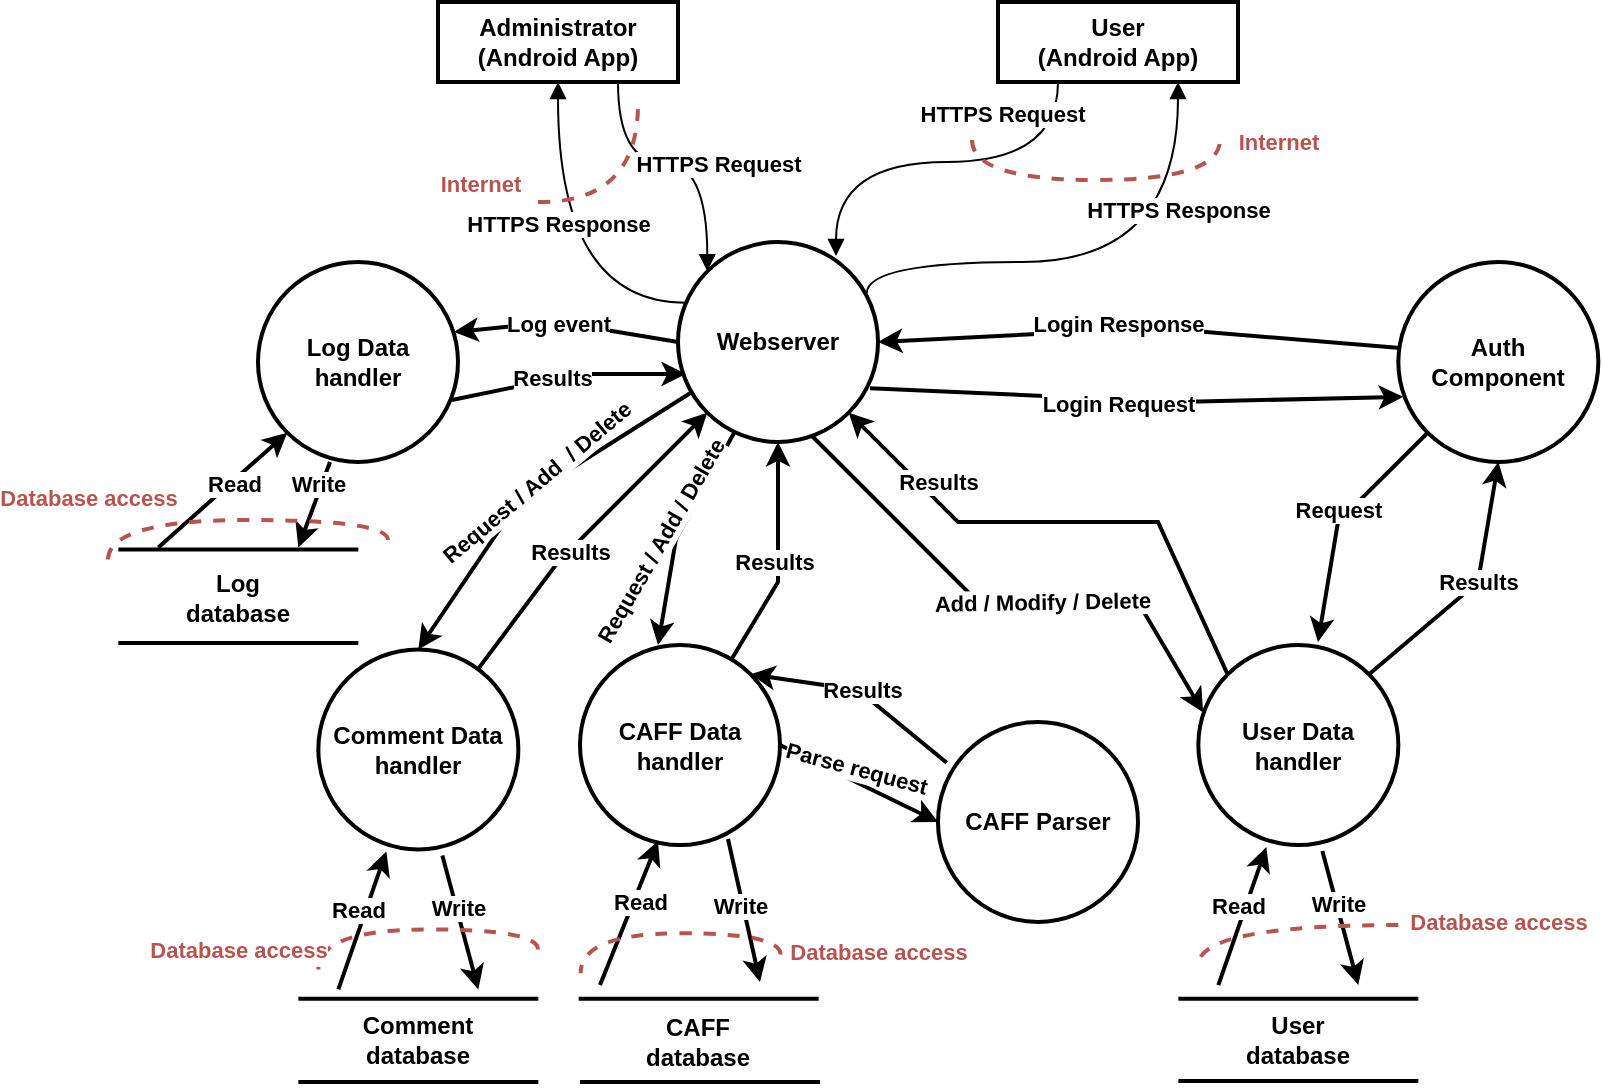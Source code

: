 <mxfile version="15.4.3" type="device"><diagram id="gDIaMn65C6JBm8iNF-iv" name="Page-1"><mxGraphModel dx="2249" dy="743" grid="1" gridSize="10" guides="1" tooltips="1" connect="1" arrows="1" fold="1" page="1" pageScale="1" pageWidth="827" pageHeight="1169" math="0" shadow="0"><root><mxCell id="0"/><mxCell id="1" parent="0"/><mxCell id="1IdtdEyrZIduLa7pmGp5-1" value="&lt;div&gt;&lt;b&gt;Webserver&lt;/b&gt;&lt;/div&gt;" style="ellipse;whiteSpace=wrap;html=1;aspect=fixed;strokeWidth=2;" parent="1" vertex="1"><mxGeometry x="240" y="180" width="100" height="100" as="geometry"/></mxCell><mxCell id="1IdtdEyrZIduLa7pmGp5-2" value="&lt;div&gt;&lt;b&gt;Administrator&lt;/b&gt;&lt;/div&gt;&lt;b&gt;(Android App)&lt;/b&gt;" style="rounded=0;whiteSpace=wrap;html=1;strokeWidth=2;" parent="1" vertex="1"><mxGeometry x="120" y="60" width="120" height="40" as="geometry"/></mxCell><mxCell id="1IdtdEyrZIduLa7pmGp5-3" value="&lt;div&gt;&lt;b&gt;User&lt;/b&gt;&lt;/div&gt;&lt;div&gt;&lt;b&gt;(Android App)&lt;/b&gt;&lt;/div&gt;" style="rounded=0;whiteSpace=wrap;html=1;strokeWidth=2;" parent="1" vertex="1"><mxGeometry x="400" y="60" width="120" height="40" as="geometry"/></mxCell><mxCell id="1IdtdEyrZIduLa7pmGp5-4" value="&lt;div&gt;&lt;b&gt;HTTPS Request&lt;/b&gt;&lt;/div&gt;" style="html=1;verticalAlign=bottom;endArrow=block;rounded=0;edgeStyle=orthogonalEdgeStyle;exitX=0.75;exitY=1;exitDx=0;exitDy=0;entryX=0;entryY=0;entryDx=0;entryDy=0;elbow=vertical;curved=1;" parent="1" source="1IdtdEyrZIduLa7pmGp5-2" target="1IdtdEyrZIduLa7pmGp5-1" edge="1"><mxGeometry x="0.359" y="5" width="80" relative="1" as="geometry"><mxPoint x="610" y="360" as="sourcePoint"/><mxPoint x="690" y="360" as="targetPoint"/><mxPoint as="offset"/></mxGeometry></mxCell><mxCell id="1IdtdEyrZIduLa7pmGp5-5" value="&lt;div&gt;&lt;b&gt;HTTPS Request&lt;/b&gt;&lt;/div&gt;" style="html=1;verticalAlign=bottom;endArrow=block;rounded=0;edgeStyle=orthogonalEdgeStyle;exitX=0.25;exitY=1;exitDx=0;exitDy=0;entryX=0.79;entryY=0.07;entryDx=0;entryDy=0;elbow=vertical;curved=1;entryPerimeter=0;" parent="1" source="1IdtdEyrZIduLa7pmGp5-3" target="1IdtdEyrZIduLa7pmGp5-1" edge="1"><mxGeometry x="-0.308" y="-15" width="80" relative="1" as="geometry"><mxPoint x="290" y="140" as="sourcePoint"/><mxPoint x="334.645" y="204.645" as="targetPoint"/><mxPoint as="offset"/></mxGeometry></mxCell><mxCell id="1IdtdEyrZIduLa7pmGp5-6" value="&lt;div&gt;&lt;b&gt;HTTPS Response&lt;/b&gt;&lt;/div&gt;" style="html=1;verticalAlign=bottom;endArrow=block;rounded=0;edgeStyle=orthogonalEdgeStyle;curved=1;elbow=vertical;exitX=0.04;exitY=0.304;exitDx=0;exitDy=0;entryX=0.5;entryY=1;entryDx=0;entryDy=0;exitPerimeter=0;" parent="1" source="1IdtdEyrZIduLa7pmGp5-1" target="1IdtdEyrZIduLa7pmGp5-2" edge="1"><mxGeometry x="0.083" width="80" relative="1" as="geometry"><mxPoint x="610" y="360" as="sourcePoint"/><mxPoint x="690" y="360" as="targetPoint"/><Array as="points"><mxPoint x="180" y="210"/></Array><mxPoint as="offset"/></mxGeometry></mxCell><mxCell id="1IdtdEyrZIduLa7pmGp5-7" value="&lt;div&gt;&lt;b&gt;HTTPS Response&lt;/b&gt;&lt;/div&gt;" style="html=1;verticalAlign=bottom;endArrow=block;rounded=0;edgeStyle=orthogonalEdgeStyle;curved=1;elbow=vertical;exitX=0.944;exitY=0.256;exitDx=0;exitDy=0;entryX=0.75;entryY=1;entryDx=0;entryDy=0;exitPerimeter=0;" parent="1" source="1IdtdEyrZIduLa7pmGp5-1" target="1IdtdEyrZIduLa7pmGp5-3" edge="1"><mxGeometry x="0.443" width="80" relative="1" as="geometry"><mxPoint x="250" y="240" as="sourcePoint"/><mxPoint x="190" y="140" as="targetPoint"/><Array as="points"><mxPoint x="490" y="190"/></Array><mxPoint as="offset"/></mxGeometry></mxCell><mxCell id="1IdtdEyrZIduLa7pmGp5-9" value="&lt;div&gt;&lt;b&gt;Auth&lt;/b&gt;&lt;/div&gt;&lt;div&gt;&lt;b&gt; Component&lt;br&gt;&lt;/b&gt;&lt;/div&gt;" style="ellipse;whiteSpace=wrap;html=1;aspect=fixed;strokeWidth=2;" parent="1" vertex="1"><mxGeometry x="600.17" y="190" width="100" height="100" as="geometry"/></mxCell><mxCell id="1IdtdEyrZIduLa7pmGp5-10" value="" style="endArrow=none;dashed=1;html=1;strokeWidth=2;rounded=0;edgeStyle=orthogonalEdgeStyle;curved=1;elbow=vertical;fillColor=#f8cecc;strokeColor=#b85450;" parent="1" edge="1"><mxGeometry width="50" height="50" relative="1" as="geometry"><mxPoint x="170" y="160" as="sourcePoint"/><mxPoint x="220" y="110" as="targetPoint"/></mxGeometry></mxCell><mxCell id="1IdtdEyrZIduLa7pmGp5-54" value="&lt;font color=&quot;#B85450&quot;&gt;&lt;b&gt;Internet&lt;/b&gt;&lt;/font&gt;" style="edgeLabel;html=1;align=center;verticalAlign=middle;resizable=0;points=[];" parent="1IdtdEyrZIduLa7pmGp5-10" vertex="1" connectable="0"><mxGeometry x="0.32" y="14" relative="1" as="geometry"><mxPoint x="-66" y="6" as="offset"/></mxGeometry></mxCell><mxCell id="1IdtdEyrZIduLa7pmGp5-17" value="" style="endArrow=none;dashed=1;html=1;strokeWidth=2;rounded=0;edgeStyle=orthogonalEdgeStyle;curved=1;elbow=vertical;fillColor=#f8cecc;strokeColor=#b85450;" parent="1" edge="1"><mxGeometry width="50" height="50" relative="1" as="geometry"><mxPoint x="387" y="129" as="sourcePoint"/><mxPoint x="511" y="129" as="targetPoint"/><Array as="points"><mxPoint x="387" y="149"/><mxPoint x="511" y="149"/></Array></mxGeometry></mxCell><mxCell id="1IdtdEyrZIduLa7pmGp5-55" value="&lt;b&gt;Internet&lt;/b&gt;" style="edgeLabel;html=1;align=center;verticalAlign=middle;resizable=0;points=[];fontColor=#B85450;" parent="1IdtdEyrZIduLa7pmGp5-17" vertex="1" connectable="0"><mxGeometry x="0.22" y="-3" relative="1" as="geometry"><mxPoint x="73" y="-22" as="offset"/></mxGeometry></mxCell><mxCell id="1IdtdEyrZIduLa7pmGp5-18" value="&lt;b&gt;User Data handler&lt;br&gt;&lt;/b&gt;" style="ellipse;whiteSpace=wrap;html=1;aspect=fixed;strokeWidth=2;" parent="1" vertex="1"><mxGeometry x="500.17" y="381.52" width="100" height="100" as="geometry"/></mxCell><mxCell id="1IdtdEyrZIduLa7pmGp5-19" value="&lt;b&gt;CAFF Data handler&lt;/b&gt;" style="ellipse;whiteSpace=wrap;html=1;aspect=fixed;strokeWidth=2;" parent="1" vertex="1"><mxGeometry x="191" y="381.52" width="100" height="100" as="geometry"/></mxCell><mxCell id="1IdtdEyrZIduLa7pmGp5-20" value="&lt;b&gt;CAFF Parser&lt;br&gt;&lt;/b&gt;" style="ellipse;whiteSpace=wrap;html=1;aspect=fixed;strokeWidth=2;" parent="1" vertex="1"><mxGeometry x="370" y="420" width="100" height="100" as="geometry"/></mxCell><mxCell id="1IdtdEyrZIduLa7pmGp5-21" value="" style="endArrow=classic;html=1;rounded=0;strokeWidth=2;elbow=vertical;exitX=0.96;exitY=0.731;exitDx=0;exitDy=0;exitPerimeter=0;entryX=0.024;entryY=0.674;entryDx=0;entryDy=0;entryPerimeter=0;" parent="1" source="1IdtdEyrZIduLa7pmGp5-1" target="1IdtdEyrZIduLa7pmGp5-9" edge="1"><mxGeometry width="50" height="50" relative="1" as="geometry"><mxPoint x="490" y="290" as="sourcePoint"/><mxPoint x="640" y="253" as="targetPoint"/><Array as="points"><mxPoint x="490" y="260"/></Array></mxGeometry></mxCell><mxCell id="1IdtdEyrZIduLa7pmGp5-24" value="&lt;b&gt;Login Request&lt;br&gt;&lt;/b&gt;" style="edgeLabel;html=1;align=center;verticalAlign=middle;resizable=0;points=[];" parent="1IdtdEyrZIduLa7pmGp5-21" vertex="1" connectable="0"><mxGeometry x="0.155" y="2" relative="1" as="geometry"><mxPoint x="-30" y="3" as="offset"/></mxGeometry></mxCell><mxCell id="1IdtdEyrZIduLa7pmGp5-22" value="" style="endArrow=classic;html=1;rounded=0;strokeWidth=2;elbow=vertical;exitX=0.01;exitY=0.43;exitDx=0;exitDy=0;entryX=1;entryY=0.5;entryDx=0;entryDy=0;exitPerimeter=0;" parent="1" source="1IdtdEyrZIduLa7pmGp5-9" target="1IdtdEyrZIduLa7pmGp5-1" edge="1"><mxGeometry width="50" height="50" relative="1" as="geometry"><mxPoint x="490" y="290" as="sourcePoint"/><mxPoint x="540" y="240" as="targetPoint"/><Array as="points"><mxPoint x="480" y="223"/></Array></mxGeometry></mxCell><mxCell id="1IdtdEyrZIduLa7pmGp5-23" value="&lt;b&gt;Login Response&lt;br&gt;&lt;/b&gt;" style="edgeLabel;html=1;align=center;verticalAlign=middle;resizable=0;points=[];" parent="1IdtdEyrZIduLa7pmGp5-22" vertex="1" connectable="0"><mxGeometry x="0.205" y="2" relative="1" as="geometry"><mxPoint x="16" y="-6" as="offset"/></mxGeometry></mxCell><mxCell id="1IdtdEyrZIduLa7pmGp5-25" value="" style="endArrow=classic;html=1;rounded=0;strokeWidth=2;elbow=vertical;entryX=0.5;entryY=1;entryDx=0;entryDy=0;" parent="1" source="1IdtdEyrZIduLa7pmGp5-19" target="1IdtdEyrZIduLa7pmGp5-1" edge="1"><mxGeometry width="50" height="50" relative="1" as="geometry"><mxPoint x="80" y="390" as="sourcePoint"/><mxPoint x="376.355" y="459.995" as="targetPoint"/><Array as="points"><mxPoint x="290" y="350"/></Array></mxGeometry></mxCell><mxCell id="1IdtdEyrZIduLa7pmGp5-78" value="&lt;b&gt;Results&lt;/b&gt;" style="edgeLabel;html=1;align=center;verticalAlign=middle;resizable=0;points=[];fontColor=#000000;" parent="1IdtdEyrZIduLa7pmGp5-25" vertex="1" connectable="0"><mxGeometry x="0.068" y="1" relative="1" as="geometry"><mxPoint x="-1" y="6" as="offset"/></mxGeometry></mxCell><mxCell id="1IdtdEyrZIduLa7pmGp5-26" value="" style="endArrow=classic;html=1;rounded=0;strokeWidth=2;elbow=vertical;exitX=0.3;exitY=0.97;exitDx=0;exitDy=0;exitPerimeter=0;entryX=0.39;entryY=0;entryDx=0;entryDy=0;entryPerimeter=0;" parent="1" target="1IdtdEyrZIduLa7pmGp5-19" edge="1"><mxGeometry width="50" height="50" relative="1" as="geometry"><mxPoint x="268" y="275.5" as="sourcePoint"/><mxPoint x="220" y="381.52" as="targetPoint"/><Array as="points"><mxPoint x="239" y="328.5"/></Array></mxGeometry></mxCell><mxCell id="1IdtdEyrZIduLa7pmGp5-77" value="&lt;b&gt;Request / Add / Delete&lt;br&gt;&lt;/b&gt;" style="edgeLabel;html=1;align=center;verticalAlign=middle;resizable=0;points=[];fontColor=#000000;rotation=-60;" parent="1IdtdEyrZIduLa7pmGp5-26" vertex="1" connectable="0"><mxGeometry x="-0.185" y="1" relative="1" as="geometry"><mxPoint x="-16" y="13" as="offset"/></mxGeometry></mxCell><mxCell id="1IdtdEyrZIduLa7pmGp5-27" value="" style="endArrow=classic;html=1;rounded=0;strokeWidth=2;elbow=vertical;entryX=0.024;entryY=0.337;entryDx=0;entryDy=0;entryPerimeter=0;exitX=0.67;exitY=0.97;exitDx=0;exitDy=0;exitPerimeter=0;" parent="1" source="1IdtdEyrZIduLa7pmGp5-1" target="1IdtdEyrZIduLa7pmGp5-18" edge="1"><mxGeometry width="50" height="50" relative="1" as="geometry"><mxPoint x="320" y="300" as="sourcePoint"/><mxPoint x="130" y="380" as="targetPoint"/><Array as="points"><mxPoint x="390" y="360"/><mxPoint x="470" y="360"/></Array></mxGeometry></mxCell><mxCell id="1IdtdEyrZIduLa7pmGp5-76" value="&lt;b&gt;Add / Modify / Delete&lt;br&gt;&lt;/b&gt;" style="edgeLabel;html=1;align=center;verticalAlign=middle;resizable=0;points=[];fontColor=#000000;rotation=-1;" parent="1IdtdEyrZIduLa7pmGp5-27" vertex="1" connectable="0"><mxGeometry x="0.136" y="-3" relative="1" as="geometry"><mxPoint x="1" y="-3" as="offset"/></mxGeometry></mxCell><mxCell id="1IdtdEyrZIduLa7pmGp5-28" value="" style="endArrow=classic;html=1;rounded=0;strokeWidth=2;elbow=vertical;exitX=0;exitY=0;exitDx=0;exitDy=0;entryX=1;entryY=1;entryDx=0;entryDy=0;" parent="1" source="1IdtdEyrZIduLa7pmGp5-18" target="1IdtdEyrZIduLa7pmGp5-1" edge="1"><mxGeometry width="50" height="50" relative="1" as="geometry"><mxPoint x="490" y="330" as="sourcePoint"/><mxPoint x="540" y="280" as="targetPoint"/><Array as="points"><mxPoint x="480" y="320"/><mxPoint x="380" y="320"/></Array></mxGeometry></mxCell><mxCell id="1IdtdEyrZIduLa7pmGp5-75" value="&lt;b&gt;Results&lt;/b&gt;" style="edgeLabel;html=1;align=center;verticalAlign=middle;resizable=0;points=[];fontColor=#000000;rotation=0;" parent="1IdtdEyrZIduLa7pmGp5-28" vertex="1" connectable="0"><mxGeometry x="-0.149" y="-4" relative="1" as="geometry"><mxPoint x="-83" y="-16" as="offset"/></mxGeometry></mxCell><mxCell id="1IdtdEyrZIduLa7pmGp5-34" value="" style="endArrow=none;html=1;rounded=0;strokeWidth=2;elbow=vertical;" parent="1" edge="1"><mxGeometry width="50" height="50" relative="1" as="geometry"><mxPoint x="490.17" y="558.34" as="sourcePoint"/><mxPoint x="610.17" y="558.34" as="targetPoint"/></mxGeometry></mxCell><mxCell id="1IdtdEyrZIduLa7pmGp5-35" value="" style="endArrow=none;html=1;rounded=0;strokeWidth=2;elbow=vertical;" parent="1" edge="1"><mxGeometry width="50" height="50" relative="1" as="geometry"><mxPoint x="490.17" y="599.52" as="sourcePoint"/><mxPoint x="610.17" y="599.52" as="targetPoint"/></mxGeometry></mxCell><mxCell id="1IdtdEyrZIduLa7pmGp5-38" value="&lt;b&gt;User database&lt;/b&gt;" style="text;html=1;strokeColor=none;fillColor=none;align=center;verticalAlign=middle;whiteSpace=wrap;rounded=0;" parent="1" vertex="1"><mxGeometry x="520.17" y="563.7" width="60" height="30" as="geometry"/></mxCell><mxCell id="1IdtdEyrZIduLa7pmGp5-40" value="" style="endArrow=none;html=1;rounded=0;strokeWidth=2;elbow=vertical;" parent="1" edge="1"><mxGeometry width="50" height="50" relative="1" as="geometry"><mxPoint x="190.32" y="558.34" as="sourcePoint"/><mxPoint x="310.32" y="558.34" as="targetPoint"/></mxGeometry></mxCell><mxCell id="1IdtdEyrZIduLa7pmGp5-41" value="" style="endArrow=none;html=1;rounded=0;strokeWidth=2;elbow=vertical;" parent="1" edge="1"><mxGeometry width="50" height="50" relative="1" as="geometry"><mxPoint x="191" y="600.0" as="sourcePoint"/><mxPoint x="311" y="600.0" as="targetPoint"/></mxGeometry></mxCell><mxCell id="1IdtdEyrZIduLa7pmGp5-42" value="&lt;b&gt;CAFF database&lt;/b&gt;" style="text;html=1;strokeColor=none;fillColor=none;align=center;verticalAlign=middle;whiteSpace=wrap;rounded=0;" parent="1" vertex="1"><mxGeometry x="220.32" y="564.64" width="60" height="30" as="geometry"/></mxCell><mxCell id="1IdtdEyrZIduLa7pmGp5-43" value="" style="endArrow=classic;html=1;rounded=0;strokeWidth=2;elbow=vertical;entryX=0.34;entryY=1.01;entryDx=0;entryDy=0;entryPerimeter=0;" parent="1" target="1IdtdEyrZIduLa7pmGp5-18" edge="1"><mxGeometry width="50" height="50" relative="1" as="geometry"><mxPoint x="510.17" y="551.52" as="sourcePoint"/><mxPoint x="950.17" y="281.52" as="targetPoint"/></mxGeometry></mxCell><mxCell id="1IdtdEyrZIduLa7pmGp5-48" value="&lt;b&gt;Read&lt;/b&gt;" style="edgeLabel;html=1;align=center;verticalAlign=middle;resizable=0;points=[];" parent="1IdtdEyrZIduLa7pmGp5-43" vertex="1" connectable="0"><mxGeometry x="0.403" y="-1" relative="1" as="geometry"><mxPoint x="-8" y="8" as="offset"/></mxGeometry></mxCell><mxCell id="1IdtdEyrZIduLa7pmGp5-44" value="" style="endArrow=classic;html=1;rounded=0;strokeWidth=2;elbow=vertical;exitX=0.62;exitY=1.03;exitDx=0;exitDy=0;exitPerimeter=0;fontStyle=1" parent="1" source="1IdtdEyrZIduLa7pmGp5-18" edge="1"><mxGeometry width="50" height="50" relative="1" as="geometry"><mxPoint x="576.17" y="550.52" as="sourcePoint"/><mxPoint x="580.17" y="551.52" as="targetPoint"/></mxGeometry></mxCell><mxCell id="1IdtdEyrZIduLa7pmGp5-49" value="&lt;div&gt;&lt;b&gt;Write&lt;/b&gt;&lt;/div&gt;" style="edgeLabel;html=1;align=center;verticalAlign=middle;resizable=0;points=[];" parent="1IdtdEyrZIduLa7pmGp5-44" vertex="1" connectable="0"><mxGeometry x="-0.608" relative="1" as="geometry"><mxPoint x="4" y="13" as="offset"/></mxGeometry></mxCell><mxCell id="1IdtdEyrZIduLa7pmGp5-45" value="" style="endArrow=classic;html=1;rounded=0;strokeWidth=2;elbow=vertical;entryX=0.39;entryY=0.98;entryDx=0;entryDy=0;entryPerimeter=0;" parent="1" target="1IdtdEyrZIduLa7pmGp5-19" edge="1"><mxGeometry width="50" height="50" relative="1" as="geometry"><mxPoint x="201" y="551.52" as="sourcePoint"/><mxPoint x="45" y="492.52" as="targetPoint"/></mxGeometry></mxCell><mxCell id="1IdtdEyrZIduLa7pmGp5-50" value="&lt;div&gt;&lt;b&gt;Read&lt;/b&gt;&lt;/div&gt;" style="edgeLabel;html=1;align=center;verticalAlign=middle;resizable=0;points=[];" parent="1IdtdEyrZIduLa7pmGp5-45" vertex="1" connectable="0"><mxGeometry x="0.244" y="3" relative="1" as="geometry"><mxPoint x="4" y="4" as="offset"/></mxGeometry></mxCell><mxCell id="1IdtdEyrZIduLa7pmGp5-46" value="&lt;b&gt;Write&lt;/b&gt;" style="endArrow=classic;html=1;rounded=0;strokeWidth=2;elbow=vertical;exitX=0.74;exitY=0.97;exitDx=0;exitDy=0;exitPerimeter=0;" parent="1" source="1IdtdEyrZIduLa7pmGp5-19" edge="1"><mxGeometry x="-0.067" y="-2" width="50" height="50" relative="1" as="geometry"><mxPoint x="331" y="481.52" as="sourcePoint"/><mxPoint x="281" y="550" as="targetPoint"/><mxPoint x="1" as="offset"/></mxGeometry></mxCell><mxCell id="1IdtdEyrZIduLa7pmGp5-52" value="" style="endArrow=none;dashed=1;html=1;strokeWidth=2;rounded=0;edgeStyle=orthogonalEdgeStyle;curved=1;elbow=vertical;fillColor=#f8cecc;strokeColor=#b85450;" parent="1" edge="1"><mxGeometry width="50" height="50" relative="1" as="geometry"><mxPoint x="600.17" y="521.52" as="sourcePoint"/><mxPoint x="500.17" y="541.52" as="targetPoint"/><Array as="points"><mxPoint x="500.17" y="521.52"/></Array></mxGeometry></mxCell><mxCell id="1IdtdEyrZIduLa7pmGp5-56" value="&lt;b&gt;Database access&lt;br&gt;&lt;/b&gt;" style="edgeLabel;html=1;align=center;verticalAlign=middle;resizable=0;points=[];fontColor=#B85450;" parent="1IdtdEyrZIduLa7pmGp5-52" vertex="1" connectable="0"><mxGeometry x="0.017" y="3" relative="1" as="geometry"><mxPoint x="111" y="-5" as="offset"/></mxGeometry></mxCell><mxCell id="1IdtdEyrZIduLa7pmGp5-53" value="" style="endArrow=none;dashed=1;html=1;strokeWidth=2;rounded=0;edgeStyle=orthogonalEdgeStyle;curved=1;elbow=vertical;fillColor=#f8cecc;strokeColor=#b85450;" parent="1" edge="1"><mxGeometry width="50" height="50" relative="1" as="geometry"><mxPoint x="291.32" y="536.3" as="sourcePoint"/><mxPoint x="191.32" y="545.64" as="targetPoint"/><Array as="points"><mxPoint x="191.32" y="525.64"/></Array></mxGeometry></mxCell><mxCell id="1IdtdEyrZIduLa7pmGp5-57" value="&lt;b&gt;Database access&lt;br&gt;&lt;/b&gt;" style="edgeLabel;html=1;align=center;verticalAlign=middle;resizable=0;points=[];fontColor=#B85450;" parent="1IdtdEyrZIduLa7pmGp5-53" vertex="1" connectable="0"><mxGeometry x="-0.467" y="4" relative="1" as="geometry"><mxPoint x="73" y="5" as="offset"/></mxGeometry></mxCell><mxCell id="1IdtdEyrZIduLa7pmGp5-59" value="&lt;b&gt;Comment Data handler&lt;/b&gt;" style="ellipse;whiteSpace=wrap;html=1;aspect=fixed;strokeWidth=2;" parent="1" vertex="1"><mxGeometry x="60.17" y="383.7" width="100" height="100" as="geometry"/></mxCell><mxCell id="1IdtdEyrZIduLa7pmGp5-60" value="" style="endArrow=none;html=1;rounded=0;strokeWidth=2;elbow=vertical;" parent="1" edge="1"><mxGeometry width="50" height="50" relative="1" as="geometry"><mxPoint x="50.17" y="558.34" as="sourcePoint"/><mxPoint x="170.17" y="558.34" as="targetPoint"/></mxGeometry></mxCell><mxCell id="1IdtdEyrZIduLa7pmGp5-61" value="" style="endArrow=none;html=1;rounded=0;strokeWidth=2;elbow=vertical;" parent="1" edge="1"><mxGeometry width="50" height="50" relative="1" as="geometry"><mxPoint x="50.17" y="600.0" as="sourcePoint"/><mxPoint x="170.17" y="600.0" as="targetPoint"/></mxGeometry></mxCell><mxCell id="1IdtdEyrZIduLa7pmGp5-62" value="&lt;b&gt;Comment database&lt;/b&gt;" style="text;html=1;strokeColor=none;fillColor=none;align=center;verticalAlign=middle;whiteSpace=wrap;rounded=0;" parent="1" vertex="1"><mxGeometry x="80.17" y="563.7" width="60" height="30" as="geometry"/></mxCell><mxCell id="1IdtdEyrZIduLa7pmGp5-63" value="" style="endArrow=classic;html=1;rounded=0;strokeWidth=2;elbow=vertical;entryX=0.34;entryY=1.01;entryDx=0;entryDy=0;entryPerimeter=0;" parent="1" target="1IdtdEyrZIduLa7pmGp5-59" edge="1"><mxGeometry width="50" height="50" relative="1" as="geometry"><mxPoint x="70.17" y="553.7" as="sourcePoint"/><mxPoint x="510.17" y="283.7" as="targetPoint"/></mxGeometry></mxCell><mxCell id="1IdtdEyrZIduLa7pmGp5-64" value="&lt;b&gt;Read&lt;/b&gt;" style="edgeLabel;html=1;align=center;verticalAlign=middle;resizable=0;points=[];" parent="1IdtdEyrZIduLa7pmGp5-63" vertex="1" connectable="0"><mxGeometry x="0.403" y="-1" relative="1" as="geometry"><mxPoint x="-8" y="8" as="offset"/></mxGeometry></mxCell><mxCell id="1IdtdEyrZIduLa7pmGp5-65" value="" style="endArrow=classic;html=1;rounded=0;strokeWidth=2;elbow=vertical;exitX=0.62;exitY=1.03;exitDx=0;exitDy=0;exitPerimeter=0;fontStyle=1" parent="1" source="1IdtdEyrZIduLa7pmGp5-59" edge="1"><mxGeometry width="50" height="50" relative="1" as="geometry"><mxPoint x="136.17" y="552.7" as="sourcePoint"/><mxPoint x="140.17" y="553.7" as="targetPoint"/></mxGeometry></mxCell><mxCell id="1IdtdEyrZIduLa7pmGp5-66" value="&lt;div&gt;&lt;b&gt;Write&lt;/b&gt;&lt;/div&gt;" style="edgeLabel;html=1;align=center;verticalAlign=middle;resizable=0;points=[];" parent="1IdtdEyrZIduLa7pmGp5-65" vertex="1" connectable="0"><mxGeometry x="-0.608" relative="1" as="geometry"><mxPoint x="4" y="13" as="offset"/></mxGeometry></mxCell><mxCell id="1IdtdEyrZIduLa7pmGp5-67" value="" style="endArrow=none;dashed=1;html=1;strokeWidth=2;rounded=0;edgeStyle=orthogonalEdgeStyle;curved=1;elbow=vertical;fillColor=#f8cecc;strokeColor=#b85450;" parent="1" edge="1"><mxGeometry width="50" height="50" relative="1" as="geometry"><mxPoint x="170" y="533.7" as="sourcePoint"/><mxPoint x="60.17" y="543.7" as="targetPoint"/><Array as="points"><mxPoint x="60.17" y="523.7"/></Array></mxGeometry></mxCell><mxCell id="1IdtdEyrZIduLa7pmGp5-68" value="&lt;b&gt;Database access&lt;br&gt;&lt;/b&gt;" style="edgeLabel;html=1;align=center;verticalAlign=middle;resizable=0;points=[];fontColor=#B85450;" parent="1IdtdEyrZIduLa7pmGp5-67" vertex="1" connectable="0"><mxGeometry x="0.017" y="3" relative="1" as="geometry"><mxPoint x="-89" y="7" as="offset"/></mxGeometry></mxCell><mxCell id="1IdtdEyrZIduLa7pmGp5-69" value="" style="endArrow=classic;html=1;rounded=0;strokeWidth=2;elbow=vertical;entryX=0.5;entryY=0;entryDx=0;entryDy=0;exitX=0.07;exitY=0.75;exitDx=0;exitDy=0;exitPerimeter=0;" parent="1" edge="1" target="1IdtdEyrZIduLa7pmGp5-59" source="1IdtdEyrZIduLa7pmGp5-1"><mxGeometry width="50" height="50" relative="1" as="geometry"><mxPoint x="230" y="230" as="sourcePoint"/><mxPoint x="-60" y="380" as="targetPoint"/><Array as="points"><mxPoint x="160" y="310"/></Array></mxGeometry></mxCell><mxCell id="1IdtdEyrZIduLa7pmGp5-73" value="&lt;b&gt;Request / Add&amp;nbsp; / Delete&lt;/b&gt;" style="edgeLabel;html=1;align=center;verticalAlign=middle;resizable=0;points=[];fontColor=#000000;rotation=-40;" parent="1IdtdEyrZIduLa7pmGp5-69" vertex="1" connectable="0"><mxGeometry x="0.349" relative="1" as="geometry"><mxPoint x="24" y="-32" as="offset"/></mxGeometry></mxCell><mxCell id="1IdtdEyrZIduLa7pmGp5-70" value="" style="endArrow=classic;html=1;rounded=0;fontColor=#B85450;strokeWidth=2;elbow=vertical;entryX=0;entryY=1;entryDx=0;entryDy=0;" parent="1" source="1IdtdEyrZIduLa7pmGp5-59" target="1IdtdEyrZIduLa7pmGp5-1" edge="1"><mxGeometry width="50" height="50" relative="1" as="geometry"><mxPoint x="170" y="360" as="sourcePoint"/><mxPoint x="220" y="310" as="targetPoint"/><Array as="points"><mxPoint x="180" y="340"/></Array></mxGeometry></mxCell><mxCell id="1IdtdEyrZIduLa7pmGp5-74" value="&lt;b&gt;Results&lt;/b&gt;" style="edgeLabel;html=1;align=center;verticalAlign=middle;resizable=0;points=[];fontColor=#000000;" parent="1IdtdEyrZIduLa7pmGp5-70" vertex="1" connectable="0"><mxGeometry x="-0.299" y="-1" relative="1" as="geometry"><mxPoint x="9" y="-11" as="offset"/></mxGeometry></mxCell><mxCell id="1IdtdEyrZIduLa7pmGp5-79" value="" style="endArrow=classic;html=1;rounded=0;fontColor=#000000;strokeWidth=2;elbow=vertical;exitX=1;exitY=0;exitDx=0;exitDy=0;entryX=0.5;entryY=1;entryDx=0;entryDy=0;" parent="1" source="1IdtdEyrZIduLa7pmGp5-18" target="1IdtdEyrZIduLa7pmGp5-9" edge="1"><mxGeometry width="50" height="50" relative="1" as="geometry"><mxPoint x="390" y="470" as="sourcePoint"/><mxPoint x="440" y="420" as="targetPoint"/><Array as="points"><mxPoint x="640" y="350"/></Array></mxGeometry></mxCell><mxCell id="1IdtdEyrZIduLa7pmGp5-81" value="&lt;b&gt;Results&lt;/b&gt;" style="edgeLabel;html=1;align=center;verticalAlign=middle;resizable=0;points=[];fontColor=#000000;" parent="1IdtdEyrZIduLa7pmGp5-79" vertex="1" connectable="0"><mxGeometry x="-0.144" y="-3" relative="1" as="geometry"><mxPoint x="9" y="-12" as="offset"/></mxGeometry></mxCell><mxCell id="1IdtdEyrZIduLa7pmGp5-80" value="" style="endArrow=classic;html=1;rounded=0;fontColor=#000000;strokeWidth=2;elbow=vertical;exitX=0;exitY=1;exitDx=0;exitDy=0;" parent="1" source="1IdtdEyrZIduLa7pmGp5-9" edge="1"><mxGeometry width="50" height="50" relative="1" as="geometry"><mxPoint x="390" y="470" as="sourcePoint"/><mxPoint x="560" y="380" as="targetPoint"/><Array as="points"><mxPoint x="570" y="320"/></Array></mxGeometry></mxCell><mxCell id="1IdtdEyrZIduLa7pmGp5-82" value="&lt;b&gt;Request&lt;/b&gt;" style="edgeLabel;html=1;align=center;verticalAlign=middle;resizable=0;points=[];fontColor=#000000;" parent="1IdtdEyrZIduLa7pmGp5-80" vertex="1" connectable="0"><mxGeometry x="-0.208" y="5" relative="1" as="geometry"><mxPoint x="-14" as="offset"/></mxGeometry></mxCell><mxCell id="1IdtdEyrZIduLa7pmGp5-83" value="" style="endArrow=classic;html=1;rounded=0;fontColor=#000000;strokeWidth=2;elbow=vertical;entryX=1;entryY=0;entryDx=0;entryDy=0;exitX=0.044;exitY=0.204;exitDx=0;exitDy=0;exitPerimeter=0;" parent="1" source="1IdtdEyrZIduLa7pmGp5-20" target="1IdtdEyrZIduLa7pmGp5-19" edge="1"><mxGeometry width="50" height="50" relative="1" as="geometry"><mxPoint x="390" y="470" as="sourcePoint"/><mxPoint x="440" y="420" as="targetPoint"/><Array as="points"><mxPoint x="330" y="404"/></Array></mxGeometry></mxCell><mxCell id="1IdtdEyrZIduLa7pmGp5-85" value="&lt;b&gt;Results&lt;/b&gt;" style="edgeLabel;html=1;align=center;verticalAlign=middle;resizable=0;points=[];fontColor=#000000;" parent="1IdtdEyrZIduLa7pmGp5-83" vertex="1" connectable="0"><mxGeometry x="0.118" y="1" relative="1" as="geometry"><mxPoint x="7" y="-1" as="offset"/></mxGeometry></mxCell><mxCell id="1IdtdEyrZIduLa7pmGp5-84" value="" style="endArrow=classic;html=1;rounded=0;fontColor=#000000;strokeWidth=2;elbow=vertical;exitX=1;exitY=0.5;exitDx=0;exitDy=0;entryX=0;entryY=0.5;entryDx=0;entryDy=0;" parent="1" source="1IdtdEyrZIduLa7pmGp5-19" target="1IdtdEyrZIduLa7pmGp5-20" edge="1"><mxGeometry width="50" height="50" relative="1" as="geometry"><mxPoint x="390" y="470" as="sourcePoint"/><mxPoint x="250" y="440" as="targetPoint"/><Array as="points"/></mxGeometry></mxCell><mxCell id="1IdtdEyrZIduLa7pmGp5-86" value="&lt;b&gt;Parse request&lt;br&gt;&lt;/b&gt;" style="edgeLabel;html=1;align=center;verticalAlign=middle;resizable=0;points=[];fontColor=#000000;rotation=15;" parent="1IdtdEyrZIduLa7pmGp5-84" vertex="1" connectable="0"><mxGeometry x="-0.304" y="3" relative="1" as="geometry"><mxPoint x="9" y="1" as="offset"/></mxGeometry></mxCell><mxCell id="0rc7JlwE8psYBrsRJ2IV-1" value="&lt;div&gt;&lt;b&gt;Log Data&lt;/b&gt;&lt;/div&gt;&lt;div&gt;&lt;b&gt; handler&lt;/b&gt;&lt;/div&gt;" style="ellipse;whiteSpace=wrap;html=1;aspect=fixed;strokeWidth=2;" vertex="1" parent="1"><mxGeometry x="30" y="190" width="100" height="100" as="geometry"/></mxCell><mxCell id="0rc7JlwE8psYBrsRJ2IV-2" value="" style="endArrow=none;html=1;rounded=0;strokeWidth=2;elbow=vertical;" edge="1" parent="1"><mxGeometry width="50" height="50" relative="1" as="geometry"><mxPoint x="-39.83" y="333.7" as="sourcePoint"/><mxPoint x="80.17" y="333.7" as="targetPoint"/></mxGeometry></mxCell><mxCell id="0rc7JlwE8psYBrsRJ2IV-3" value="" style="endArrow=none;html=1;rounded=0;strokeWidth=2;elbow=vertical;" edge="1" parent="1"><mxGeometry width="50" height="50" relative="1" as="geometry"><mxPoint x="-39.83" y="380.52" as="sourcePoint"/><mxPoint x="80.17" y="380.52" as="targetPoint"/></mxGeometry></mxCell><mxCell id="0rc7JlwE8psYBrsRJ2IV-4" value="&lt;b&gt;Log database&lt;/b&gt;" style="text;html=1;strokeColor=none;fillColor=none;align=center;verticalAlign=middle;whiteSpace=wrap;rounded=0;" vertex="1" parent="1"><mxGeometry x="-9.83" y="342.7" width="60" height="30" as="geometry"/></mxCell><mxCell id="0rc7JlwE8psYBrsRJ2IV-5" value="" style="endArrow=classic;html=1;rounded=0;strokeWidth=2;elbow=vertical;entryX=0;entryY=1;entryDx=0;entryDy=0;" edge="1" parent="1" target="0rc7JlwE8psYBrsRJ2IV-1"><mxGeometry width="50" height="50" relative="1" as="geometry"><mxPoint x="-19.83" y="332.7" as="sourcePoint"/><mxPoint x="4.17" y="263.7" as="targetPoint"/></mxGeometry></mxCell><mxCell id="0rc7JlwE8psYBrsRJ2IV-6" value="&lt;b&gt;Read&lt;/b&gt;" style="edgeLabel;html=1;align=center;verticalAlign=middle;resizable=0;points=[];" vertex="1" connectable="0" parent="0rc7JlwE8psYBrsRJ2IV-5"><mxGeometry x="0.403" y="-1" relative="1" as="geometry"><mxPoint x="-8" y="8" as="offset"/></mxGeometry></mxCell><mxCell id="0rc7JlwE8psYBrsRJ2IV-7" value="" style="endArrow=classic;html=1;rounded=0;strokeWidth=2;elbow=vertical;exitX=0.36;exitY=1;exitDx=0;exitDy=0;exitPerimeter=0;fontStyle=1" edge="1" parent="1" source="0rc7JlwE8psYBrsRJ2IV-1"><mxGeometry width="50" height="50" relative="1" as="geometry"><mxPoint x="32.17" y="265.7" as="sourcePoint"/><mxPoint x="50.17" y="332.7" as="targetPoint"/></mxGeometry></mxCell><mxCell id="0rc7JlwE8psYBrsRJ2IV-8" value="&lt;div&gt;&lt;b&gt;Write&lt;/b&gt;&lt;/div&gt;" style="edgeLabel;html=1;align=center;verticalAlign=middle;resizable=0;points=[];" vertex="1" connectable="0" parent="0rc7JlwE8psYBrsRJ2IV-7"><mxGeometry x="-0.608" relative="1" as="geometry"><mxPoint x="-3" y="2" as="offset"/></mxGeometry></mxCell><mxCell id="0rc7JlwE8psYBrsRJ2IV-9" value="" style="endArrow=none;dashed=1;html=1;strokeWidth=2;rounded=0;edgeStyle=orthogonalEdgeStyle;curved=1;elbow=vertical;fillColor=#f8cecc;strokeColor=#b85450;" edge="1" parent="1"><mxGeometry width="50" height="50" relative="1" as="geometry"><mxPoint x="95" y="329" as="sourcePoint"/><mxPoint x="-45" y="339" as="targetPoint"/><Array as="points"><mxPoint x="95" y="319"/><mxPoint x="-45" y="319"/></Array></mxGeometry></mxCell><mxCell id="0rc7JlwE8psYBrsRJ2IV-10" value="&lt;b&gt;Database access&lt;br&gt;&lt;/b&gt;" style="edgeLabel;html=1;align=center;verticalAlign=middle;resizable=0;points=[];fontColor=#B85450;" vertex="1" connectable="0" parent="0rc7JlwE8psYBrsRJ2IV-9"><mxGeometry x="0.017" y="3" relative="1" as="geometry"><mxPoint x="-74" y="-14" as="offset"/></mxGeometry></mxCell><mxCell id="0rc7JlwE8psYBrsRJ2IV-11" value="" style="endArrow=classic;html=1;rounded=0;strokeWidth=2;elbow=vertical;entryX=0.98;entryY=0.35;entryDx=0;entryDy=0;exitX=0;exitY=0.5;exitDx=0;exitDy=0;entryPerimeter=0;" edge="1" parent="1" source="1IdtdEyrZIduLa7pmGp5-1" target="0rc7JlwE8psYBrsRJ2IV-1"><mxGeometry width="50" height="50" relative="1" as="geometry"><mxPoint x="257" y="265" as="sourcePoint"/><mxPoint x="120.17" y="393.7" as="targetPoint"/><Array as="points"><mxPoint x="180" y="220"/></Array></mxGeometry></mxCell><mxCell id="0rc7JlwE8psYBrsRJ2IV-12" value="&lt;b&gt;Log event&lt;br&gt;&lt;/b&gt;" style="edgeLabel;html=1;align=center;verticalAlign=middle;resizable=0;points=[];fontColor=#000000;rotation=0;" vertex="1" connectable="0" parent="0rc7JlwE8psYBrsRJ2IV-11"><mxGeometry x="0.349" relative="1" as="geometry"><mxPoint x="15" y="-1" as="offset"/></mxGeometry></mxCell><mxCell id="0rc7JlwE8psYBrsRJ2IV-13" value="" style="endArrow=classic;html=1;rounded=0;strokeWidth=2;elbow=vertical;entryX=0.04;entryY=0.66;entryDx=0;entryDy=0;exitX=0.97;exitY=0.69;exitDx=0;exitDy=0;entryPerimeter=0;exitPerimeter=0;" edge="1" parent="1" source="0rc7JlwE8psYBrsRJ2IV-1" target="1IdtdEyrZIduLa7pmGp5-1"><mxGeometry width="50" height="50" relative="1" as="geometry"><mxPoint x="250" y="240" as="sourcePoint"/><mxPoint x="138" y="235" as="targetPoint"/><Array as="points"><mxPoint x="190" y="246"/></Array></mxGeometry></mxCell><mxCell id="0rc7JlwE8psYBrsRJ2IV-14" value="&lt;b&gt;Results&lt;/b&gt;" style="edgeLabel;html=1;align=center;verticalAlign=middle;resizable=0;points=[];fontColor=#000000;rotation=0;" vertex="1" connectable="0" parent="0rc7JlwE8psYBrsRJ2IV-13"><mxGeometry x="0.349" relative="1" as="geometry"><mxPoint x="-29" y="2" as="offset"/></mxGeometry></mxCell></root></mxGraphModel></diagram></mxfile>